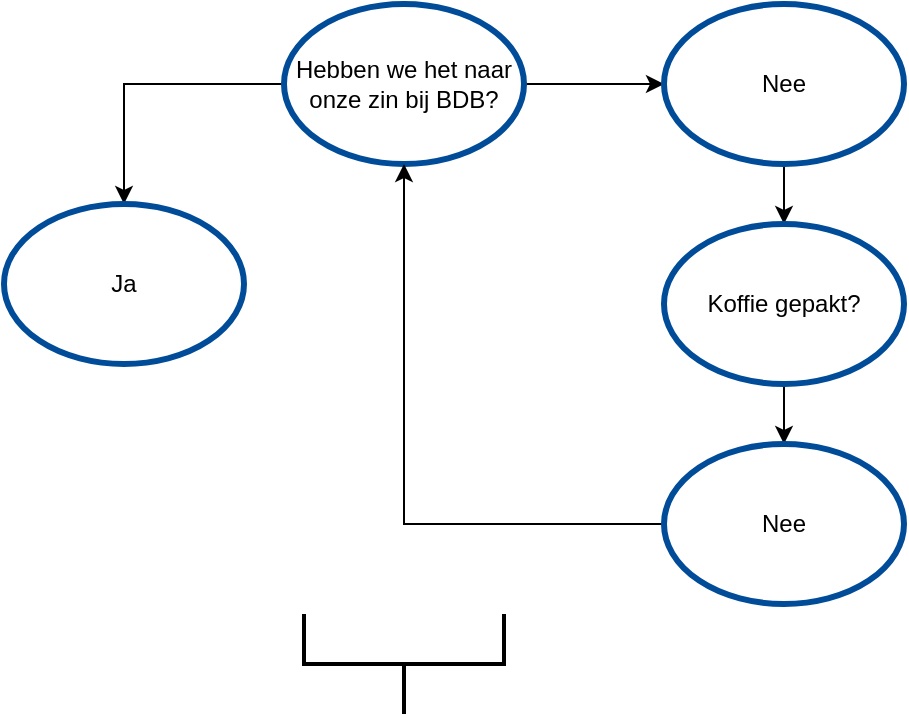 <mxfile version="16.5.3" type="github">
  <diagram id="C5RBs43oDa-KdzZeNtuy" name="Page-1">
    <mxGraphModel dx="813" dy="405" grid="1" gridSize="10" guides="1" tooltips="1" connect="1" arrows="1" fold="1" page="1" pageScale="1" pageWidth="827" pageHeight="1169" math="0" shadow="0">
      <root>
        <mxCell id="WIyWlLk6GJQsqaUBKTNV-0" />
        <mxCell id="WIyWlLk6GJQsqaUBKTNV-1" parent="WIyWlLk6GJQsqaUBKTNV-0" />
        <mxCell id="04zRdkQAfPeNh1SCvDUf-16" value="" style="edgeStyle=orthogonalEdgeStyle;rounded=0;orthogonalLoop=1;jettySize=auto;html=1;" edge="1" parent="WIyWlLk6GJQsqaUBKTNV-1" source="04zRdkQAfPeNh1SCvDUf-7" target="04zRdkQAfPeNh1SCvDUf-15">
          <mxGeometry relative="1" as="geometry" />
        </mxCell>
        <mxCell id="04zRdkQAfPeNh1SCvDUf-18" value="" style="edgeStyle=orthogonalEdgeStyle;rounded=0;orthogonalLoop=1;jettySize=auto;html=1;" edge="1" parent="WIyWlLk6GJQsqaUBKTNV-1" source="04zRdkQAfPeNh1SCvDUf-7" target="04zRdkQAfPeNh1SCvDUf-17">
          <mxGeometry relative="1" as="geometry" />
        </mxCell>
        <mxCell id="04zRdkQAfPeNh1SCvDUf-7" value="&lt;div&gt;Hebben we het naar onze zin bij BDB?&lt;/div&gt;" style="ellipse;whiteSpace=wrap;html=1;strokeColor=#004C99;strokeWidth=3;gradientColor=none;" vertex="1" parent="WIyWlLk6GJQsqaUBKTNV-1">
          <mxGeometry x="320" y="50" width="120" height="80" as="geometry" />
        </mxCell>
        <mxCell id="04zRdkQAfPeNh1SCvDUf-15" value="Ja" style="ellipse;whiteSpace=wrap;html=1;strokeColor=#004C99;strokeWidth=3;gradientColor=none;" vertex="1" parent="WIyWlLk6GJQsqaUBKTNV-1">
          <mxGeometry x="180" y="150" width="120" height="80" as="geometry" />
        </mxCell>
        <mxCell id="04zRdkQAfPeNh1SCvDUf-21" value="" style="edgeStyle=orthogonalEdgeStyle;rounded=0;orthogonalLoop=1;jettySize=auto;html=1;" edge="1" parent="WIyWlLk6GJQsqaUBKTNV-1" source="04zRdkQAfPeNh1SCvDUf-17" target="04zRdkQAfPeNh1SCvDUf-20">
          <mxGeometry relative="1" as="geometry" />
        </mxCell>
        <mxCell id="04zRdkQAfPeNh1SCvDUf-17" value="Nee" style="ellipse;whiteSpace=wrap;html=1;strokeColor=#004C99;strokeWidth=3;gradientColor=none;" vertex="1" parent="WIyWlLk6GJQsqaUBKTNV-1">
          <mxGeometry x="510" y="50" width="120" height="80" as="geometry" />
        </mxCell>
        <mxCell id="04zRdkQAfPeNh1SCvDUf-23" value="" style="edgeStyle=orthogonalEdgeStyle;rounded=0;orthogonalLoop=1;jettySize=auto;html=1;entryX=0.5;entryY=0;entryDx=0;entryDy=0;" edge="1" parent="WIyWlLk6GJQsqaUBKTNV-1" source="04zRdkQAfPeNh1SCvDUf-20" target="04zRdkQAfPeNh1SCvDUf-24">
          <mxGeometry relative="1" as="geometry">
            <mxPoint x="570" y="280" as="targetPoint" />
          </mxGeometry>
        </mxCell>
        <mxCell id="04zRdkQAfPeNh1SCvDUf-20" value="Koffie gepakt?" style="ellipse;whiteSpace=wrap;html=1;strokeColor=#004C99;strokeWidth=3;gradientColor=none;" vertex="1" parent="WIyWlLk6GJQsqaUBKTNV-1">
          <mxGeometry x="510" y="160" width="120" height="80" as="geometry" />
        </mxCell>
        <mxCell id="04zRdkQAfPeNh1SCvDUf-26" value="" style="edgeStyle=orthogonalEdgeStyle;rounded=0;orthogonalLoop=1;jettySize=auto;html=1;entryX=0.5;entryY=1;entryDx=0;entryDy=0;" edge="1" parent="WIyWlLk6GJQsqaUBKTNV-1" source="04zRdkQAfPeNh1SCvDUf-24" target="04zRdkQAfPeNh1SCvDUf-7">
          <mxGeometry relative="1" as="geometry">
            <mxPoint x="430" y="310" as="targetPoint" />
          </mxGeometry>
        </mxCell>
        <mxCell id="04zRdkQAfPeNh1SCvDUf-24" value="Nee" style="ellipse;whiteSpace=wrap;html=1;strokeColor=#004C99;strokeWidth=3;gradientColor=none;" vertex="1" parent="WIyWlLk6GJQsqaUBKTNV-1">
          <mxGeometry x="510" y="270" width="120" height="80" as="geometry" />
        </mxCell>
        <mxCell id="04zRdkQAfPeNh1SCvDUf-50" value="" style="strokeWidth=2;html=1;shape=mxgraph.flowchart.annotation_2;align=left;labelPosition=right;pointerEvents=1;gradientColor=none;rotation=-90;" vertex="1" parent="WIyWlLk6GJQsqaUBKTNV-1">
          <mxGeometry x="355" y="330" width="50" height="100" as="geometry" />
        </mxCell>
      </root>
    </mxGraphModel>
  </diagram>
</mxfile>
